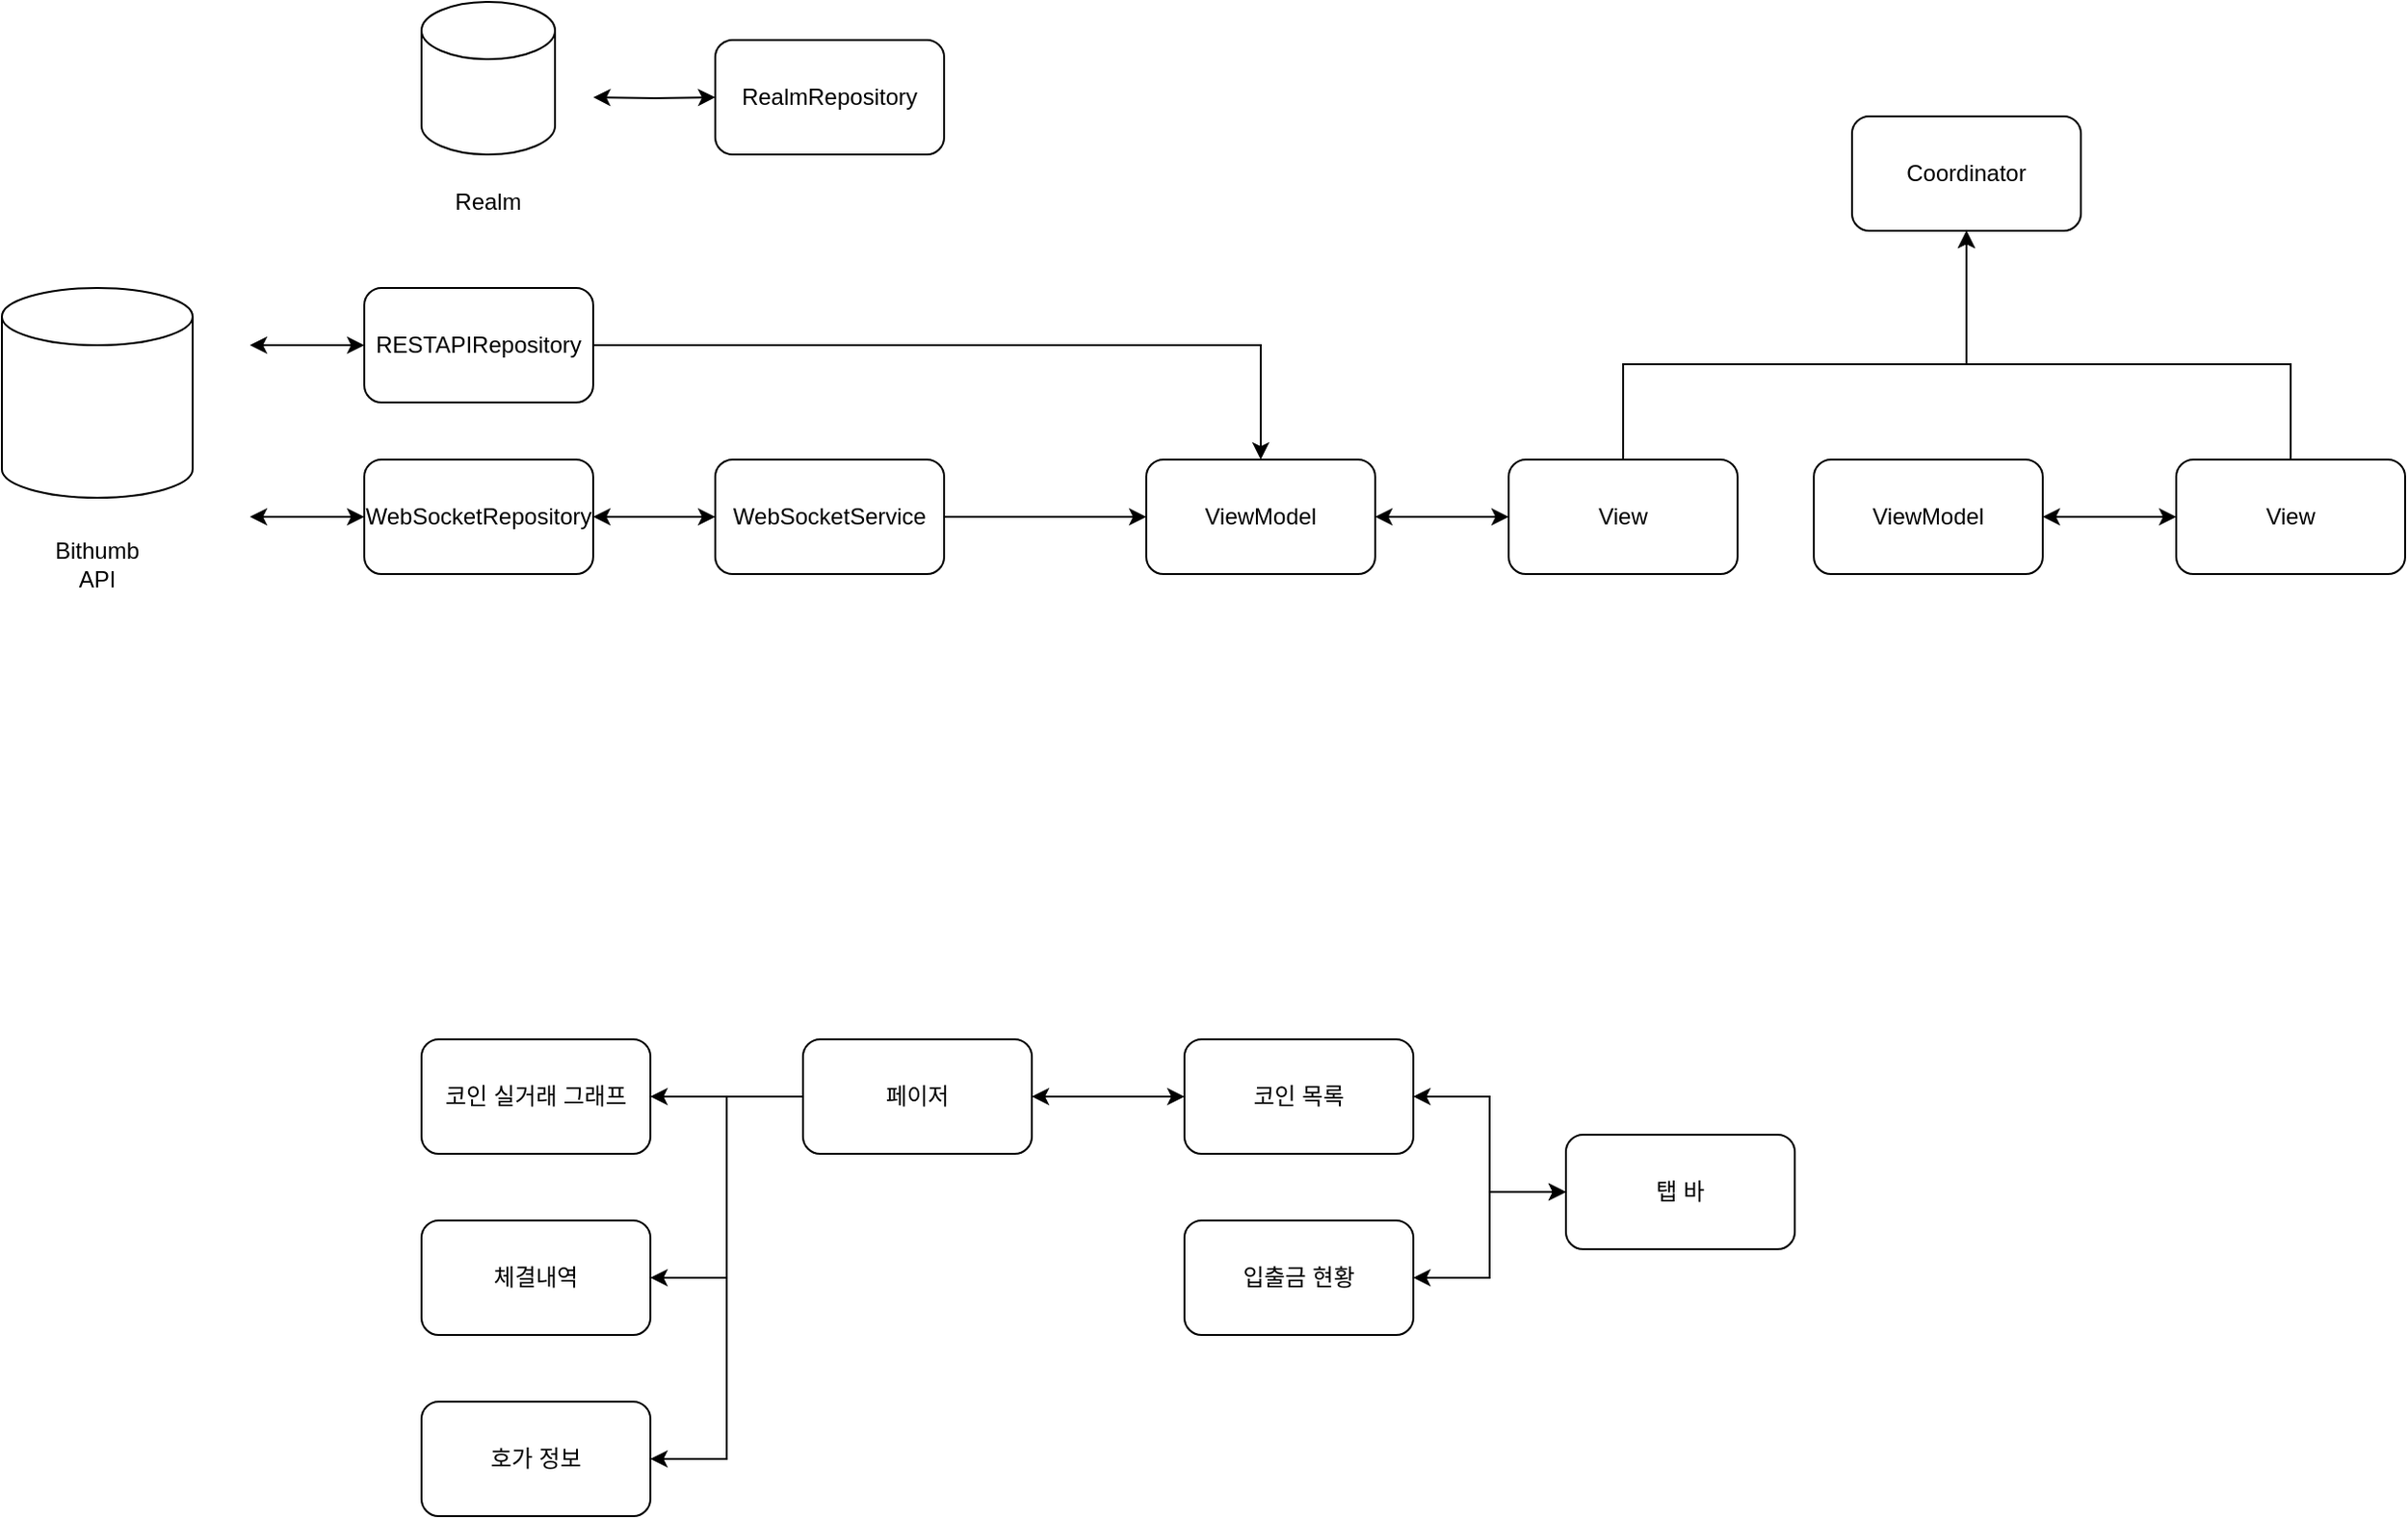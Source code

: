<mxfile version="17.1.2" type="github">
  <diagram id="4Bzy5mMl3iD5wntOBo7K" name="Page-1">
    <mxGraphModel dx="1527" dy="867" grid="1" gridSize="10" guides="1" tooltips="1" connect="1" arrows="1" fold="1" page="1" pageScale="1" pageWidth="827" pageHeight="1169" math="0" shadow="0">
      <root>
        <mxCell id="0" />
        <mxCell id="1" parent="0" />
        <mxCell id="3RewKvc4aqpq9MGLDfMl-16" style="edgeStyle=orthogonalEdgeStyle;rounded=0;orthogonalLoop=1;jettySize=auto;html=1;exitX=0;exitY=0.5;exitDx=0;exitDy=0;startArrow=classic;startFill=1;" parent="1" source="3RewKvc4aqpq9MGLDfMl-1" edge="1">
          <mxGeometry relative="1" as="geometry">
            <mxPoint x="200" y="220" as="targetPoint" />
          </mxGeometry>
        </mxCell>
        <mxCell id="r1roWcMCtOzZCMUFmbFj-4" style="edgeStyle=orthogonalEdgeStyle;rounded=0;orthogonalLoop=1;jettySize=auto;html=1;entryX=0.5;entryY=0;entryDx=0;entryDy=0;" edge="1" parent="1" source="3RewKvc4aqpq9MGLDfMl-1" target="3RewKvc4aqpq9MGLDfMl-7">
          <mxGeometry relative="1" as="geometry">
            <Array as="points">
              <mxPoint x="730" y="220" />
            </Array>
          </mxGeometry>
        </mxCell>
        <mxCell id="3RewKvc4aqpq9MGLDfMl-1" value="RESTAPIRepository" style="rounded=1;whiteSpace=wrap;html=1;" parent="1" vertex="1">
          <mxGeometry x="260" y="190" width="120" height="60" as="geometry" />
        </mxCell>
        <mxCell id="3RewKvc4aqpq9MGLDfMl-17" style="edgeStyle=orthogonalEdgeStyle;rounded=0;orthogonalLoop=1;jettySize=auto;html=1;exitX=0;exitY=0.5;exitDx=0;exitDy=0;startArrow=classic;startFill=1;endArrow=classic;endFill=1;" parent="1" source="3RewKvc4aqpq9MGLDfMl-2" edge="1">
          <mxGeometry relative="1" as="geometry">
            <mxPoint x="200" y="310" as="targetPoint" />
          </mxGeometry>
        </mxCell>
        <mxCell id="3RewKvc4aqpq9MGLDfMl-2" value="WebSocketRepository" style="rounded=1;whiteSpace=wrap;html=1;" parent="1" vertex="1">
          <mxGeometry x="260" y="280" width="120" height="60" as="geometry" />
        </mxCell>
        <mxCell id="3RewKvc4aqpq9MGLDfMl-3" value="RealmRepository" style="rounded=1;whiteSpace=wrap;html=1;" parent="1" vertex="1">
          <mxGeometry x="444" y="60" width="120" height="60" as="geometry" />
        </mxCell>
        <mxCell id="r1roWcMCtOzZCMUFmbFj-8" style="edgeStyle=orthogonalEdgeStyle;rounded=0;orthogonalLoop=1;jettySize=auto;html=1;exitX=1;exitY=0.5;exitDx=0;exitDy=0;entryX=0;entryY=0.5;entryDx=0;entryDy=0;startArrow=classic;startFill=1;" edge="1" parent="1" target="3RewKvc4aqpq9MGLDfMl-3">
          <mxGeometry relative="1" as="geometry">
            <mxPoint x="380" y="90" as="sourcePoint" />
          </mxGeometry>
        </mxCell>
        <mxCell id="3RewKvc4aqpq9MGLDfMl-12" style="edgeStyle=orthogonalEdgeStyle;rounded=0;orthogonalLoop=1;jettySize=auto;html=1;exitX=0;exitY=0.5;exitDx=0;exitDy=0;entryX=1;entryY=0.5;entryDx=0;entryDy=0;startArrow=classic;startFill=1;" parent="1" source="3RewKvc4aqpq9MGLDfMl-5" target="3RewKvc4aqpq9MGLDfMl-2" edge="1">
          <mxGeometry relative="1" as="geometry" />
        </mxCell>
        <mxCell id="r1roWcMCtOzZCMUFmbFj-5" style="edgeStyle=orthogonalEdgeStyle;rounded=0;orthogonalLoop=1;jettySize=auto;html=1;" edge="1" parent="1" source="3RewKvc4aqpq9MGLDfMl-5">
          <mxGeometry relative="1" as="geometry">
            <mxPoint x="670" y="310" as="targetPoint" />
          </mxGeometry>
        </mxCell>
        <mxCell id="3RewKvc4aqpq9MGLDfMl-5" value="WebSocketService" style="rounded=1;whiteSpace=wrap;html=1;" parent="1" vertex="1">
          <mxGeometry x="444" y="280" width="120" height="60" as="geometry" />
        </mxCell>
        <mxCell id="3RewKvc4aqpq9MGLDfMl-9" style="edgeStyle=orthogonalEdgeStyle;rounded=0;orthogonalLoop=1;jettySize=auto;html=1;entryX=0;entryY=0.5;entryDx=0;entryDy=0;startArrow=classic;startFill=1;" parent="1" source="3RewKvc4aqpq9MGLDfMl-7" target="3RewKvc4aqpq9MGLDfMl-8" edge="1">
          <mxGeometry relative="1" as="geometry" />
        </mxCell>
        <mxCell id="3RewKvc4aqpq9MGLDfMl-7" value="ViewModel" style="rounded=1;whiteSpace=wrap;html=1;" parent="1" vertex="1">
          <mxGeometry x="670" y="280" width="120" height="60" as="geometry" />
        </mxCell>
        <mxCell id="r1roWcMCtOzZCMUFmbFj-2" style="edgeStyle=orthogonalEdgeStyle;rounded=0;orthogonalLoop=1;jettySize=auto;html=1;entryX=0.5;entryY=1;entryDx=0;entryDy=0;" edge="1" parent="1" source="3RewKvc4aqpq9MGLDfMl-8" target="3RewKvc4aqpq9MGLDfMl-41">
          <mxGeometry relative="1" as="geometry">
            <Array as="points">
              <mxPoint x="920" y="230" />
              <mxPoint x="1100" y="230" />
            </Array>
          </mxGeometry>
        </mxCell>
        <mxCell id="3RewKvc4aqpq9MGLDfMl-8" value="View" style="rounded=1;whiteSpace=wrap;html=1;" parent="1" vertex="1">
          <mxGeometry x="860" y="280" width="120" height="60" as="geometry" />
        </mxCell>
        <mxCell id="3RewKvc4aqpq9MGLDfMl-29" style="edgeStyle=orthogonalEdgeStyle;rounded=0;orthogonalLoop=1;jettySize=auto;html=1;exitX=0;exitY=0.5;exitDx=0;exitDy=0;entryX=1;entryY=0.5;entryDx=0;entryDy=0;startArrow=classic;startFill=1;endArrow=classic;endFill=1;" parent="1" source="3RewKvc4aqpq9MGLDfMl-26" target="3RewKvc4aqpq9MGLDfMl-27" edge="1">
          <mxGeometry relative="1" as="geometry" />
        </mxCell>
        <mxCell id="3RewKvc4aqpq9MGLDfMl-26" value="탭 바" style="rounded=1;whiteSpace=wrap;html=1;" parent="1" vertex="1">
          <mxGeometry x="890" y="634" width="120" height="60" as="geometry" />
        </mxCell>
        <mxCell id="3RewKvc4aqpq9MGLDfMl-32" style="edgeStyle=orthogonalEdgeStyle;rounded=0;orthogonalLoop=1;jettySize=auto;html=1;exitX=0;exitY=0.5;exitDx=0;exitDy=0;entryX=1;entryY=0.5;entryDx=0;entryDy=0;startArrow=classic;startFill=1;endArrow=classic;endFill=1;" parent="1" source="3RewKvc4aqpq9MGLDfMl-27" target="3RewKvc4aqpq9MGLDfMl-31" edge="1">
          <mxGeometry relative="1" as="geometry" />
        </mxCell>
        <mxCell id="3RewKvc4aqpq9MGLDfMl-27" value="코인 목록" style="rounded=1;whiteSpace=wrap;html=1;" parent="1" vertex="1">
          <mxGeometry x="690" y="584" width="120" height="60" as="geometry" />
        </mxCell>
        <mxCell id="3RewKvc4aqpq9MGLDfMl-30" style="edgeStyle=orthogonalEdgeStyle;rounded=0;orthogonalLoop=1;jettySize=auto;html=1;exitX=1;exitY=0.5;exitDx=0;exitDy=0;entryX=0;entryY=0.5;entryDx=0;entryDy=0;startArrow=classic;startFill=1;endArrow=classic;endFill=1;" parent="1" source="3RewKvc4aqpq9MGLDfMl-28" target="3RewKvc4aqpq9MGLDfMl-26" edge="1">
          <mxGeometry relative="1" as="geometry" />
        </mxCell>
        <mxCell id="3RewKvc4aqpq9MGLDfMl-28" value="입출금 현황" style="rounded=1;whiteSpace=wrap;html=1;" parent="1" vertex="1">
          <mxGeometry x="690" y="679" width="120" height="60" as="geometry" />
        </mxCell>
        <mxCell id="3RewKvc4aqpq9MGLDfMl-36" style="edgeStyle=orthogonalEdgeStyle;rounded=0;orthogonalLoop=1;jettySize=auto;html=1;exitX=0;exitY=0.5;exitDx=0;exitDy=0;entryX=1;entryY=0.5;entryDx=0;entryDy=0;startArrow=none;startFill=0;endArrow=classic;endFill=1;" parent="1" source="3RewKvc4aqpq9MGLDfMl-31" target="3RewKvc4aqpq9MGLDfMl-33" edge="1">
          <mxGeometry relative="1" as="geometry" />
        </mxCell>
        <mxCell id="3RewKvc4aqpq9MGLDfMl-37" style="edgeStyle=orthogonalEdgeStyle;rounded=0;orthogonalLoop=1;jettySize=auto;html=1;exitX=0;exitY=0.5;exitDx=0;exitDy=0;entryX=1;entryY=0.5;entryDx=0;entryDy=0;startArrow=none;startFill=0;endArrow=classic;endFill=1;" parent="1" source="3RewKvc4aqpq9MGLDfMl-31" target="3RewKvc4aqpq9MGLDfMl-34" edge="1">
          <mxGeometry relative="1" as="geometry" />
        </mxCell>
        <mxCell id="3RewKvc4aqpq9MGLDfMl-38" style="edgeStyle=orthogonalEdgeStyle;rounded=0;orthogonalLoop=1;jettySize=auto;html=1;exitX=0;exitY=0.5;exitDx=0;exitDy=0;entryX=1;entryY=0.5;entryDx=0;entryDy=0;startArrow=none;startFill=0;endArrow=classic;endFill=1;" parent="1" source="3RewKvc4aqpq9MGLDfMl-31" target="3RewKvc4aqpq9MGLDfMl-35" edge="1">
          <mxGeometry relative="1" as="geometry" />
        </mxCell>
        <mxCell id="3RewKvc4aqpq9MGLDfMl-31" value="페이저" style="rounded=1;whiteSpace=wrap;html=1;" parent="1" vertex="1">
          <mxGeometry x="490" y="584" width="120" height="60" as="geometry" />
        </mxCell>
        <mxCell id="3RewKvc4aqpq9MGLDfMl-33" value="코인 실거래 그래프" style="rounded=1;whiteSpace=wrap;html=1;" parent="1" vertex="1">
          <mxGeometry x="290" y="584" width="120" height="60" as="geometry" />
        </mxCell>
        <mxCell id="3RewKvc4aqpq9MGLDfMl-34" value="체결내역" style="rounded=1;whiteSpace=wrap;html=1;" parent="1" vertex="1">
          <mxGeometry x="290" y="679" width="120" height="60" as="geometry" />
        </mxCell>
        <mxCell id="3RewKvc4aqpq9MGLDfMl-35" value="호가 정보" style="rounded=1;whiteSpace=wrap;html=1;" parent="1" vertex="1">
          <mxGeometry x="290" y="774" width="120" height="60" as="geometry" />
        </mxCell>
        <mxCell id="3RewKvc4aqpq9MGLDfMl-41" value="Coordinator" style="rounded=1;whiteSpace=wrap;html=1;" parent="1" vertex="1">
          <mxGeometry x="1040" y="100" width="120" height="60" as="geometry" />
        </mxCell>
        <mxCell id="3RewKvc4aqpq9MGLDfMl-44" style="edgeStyle=orthogonalEdgeStyle;rounded=0;orthogonalLoop=1;jettySize=auto;html=1;entryX=0;entryY=0.5;entryDx=0;entryDy=0;startArrow=classic;startFill=1;" parent="1" source="3RewKvc4aqpq9MGLDfMl-45" target="3RewKvc4aqpq9MGLDfMl-46" edge="1">
          <mxGeometry relative="1" as="geometry" />
        </mxCell>
        <mxCell id="3RewKvc4aqpq9MGLDfMl-45" value="ViewModel" style="rounded=1;whiteSpace=wrap;html=1;" parent="1" vertex="1">
          <mxGeometry x="1020" y="280" width="120" height="60" as="geometry" />
        </mxCell>
        <mxCell id="r1roWcMCtOzZCMUFmbFj-3" style="edgeStyle=orthogonalEdgeStyle;rounded=0;orthogonalLoop=1;jettySize=auto;html=1;entryX=0.5;entryY=1;entryDx=0;entryDy=0;" edge="1" parent="1" source="3RewKvc4aqpq9MGLDfMl-46" target="3RewKvc4aqpq9MGLDfMl-41">
          <mxGeometry relative="1" as="geometry">
            <Array as="points">
              <mxPoint x="1270" y="230" />
              <mxPoint x="1100" y="230" />
            </Array>
          </mxGeometry>
        </mxCell>
        <mxCell id="3RewKvc4aqpq9MGLDfMl-46" value="View" style="rounded=1;whiteSpace=wrap;html=1;" parent="1" vertex="1">
          <mxGeometry x="1210" y="280" width="120" height="60" as="geometry" />
        </mxCell>
        <mxCell id="r1roWcMCtOzZCMUFmbFj-6" value="" style="shape=cylinder3;whiteSpace=wrap;html=1;boundedLbl=1;backgroundOutline=1;size=15;" vertex="1" parent="1">
          <mxGeometry x="70" y="190" width="100" height="110" as="geometry" />
        </mxCell>
        <mxCell id="r1roWcMCtOzZCMUFmbFj-7" value="Bithumb API" style="text;html=1;strokeColor=none;fillColor=none;align=center;verticalAlign=middle;whiteSpace=wrap;rounded=0;" vertex="1" parent="1">
          <mxGeometry x="90" y="320" width="60" height="30" as="geometry" />
        </mxCell>
        <mxCell id="r1roWcMCtOzZCMUFmbFj-9" value="" style="shape=cylinder3;whiteSpace=wrap;html=1;boundedLbl=1;backgroundOutline=1;size=15;" vertex="1" parent="1">
          <mxGeometry x="290" y="40" width="70" height="80" as="geometry" />
        </mxCell>
        <mxCell id="r1roWcMCtOzZCMUFmbFj-10" value="Realm" style="text;html=1;strokeColor=none;fillColor=none;align=center;verticalAlign=middle;whiteSpace=wrap;rounded=0;" vertex="1" parent="1">
          <mxGeometry x="295" y="130" width="60" height="30" as="geometry" />
        </mxCell>
      </root>
    </mxGraphModel>
  </diagram>
</mxfile>

